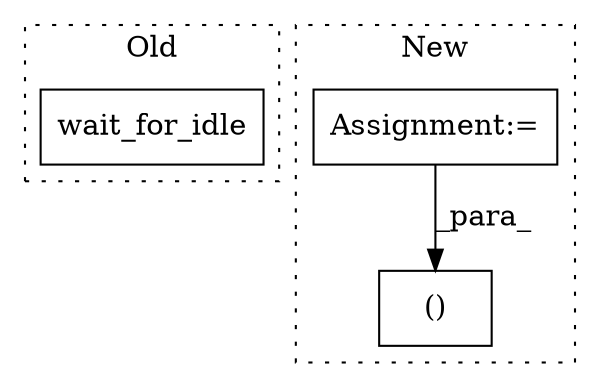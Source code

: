 digraph G {
subgraph cluster0 {
1 [label="wait_for_idle" a="32" s="3124,3140" l="14,1" shape="box"];
label = "Old";
style="dotted";
}
subgraph cluster1 {
2 [label="()" a="106" s="3041" l="20" shape="box"];
3 [label="Assignment:=" a="7" s="2711" l="6" shape="box"];
label = "New";
style="dotted";
}
3 -> 2 [label="_para_"];
}